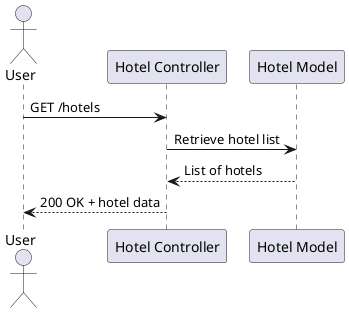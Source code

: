 @startuml
actor User
participant "Hotel Controller" as Hotel
participant "Hotel Model" as DB

User -> Hotel : GET /hotels
Hotel -> DB : Retrieve hotel list
DB --> Hotel : List of hotels
Hotel --> User : 200 OK + hotel data
@enduml
